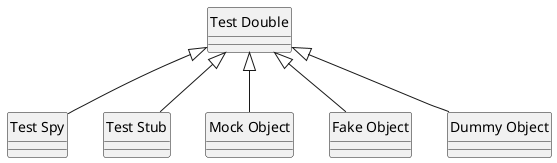 @startuml

class TestDouble as "Test Double"

together {
  class Dummy as "Dummy Object"
  class Fake as "Fake Object"
  class Mock as "Mock Object"
  class Stub as "Test Stub"
  class Spy as "Test Spy"
}

TestDouble <|-- Dummy
TestDouble <|-- Fake
TestDouble <|-- Mock
TestDouble <|-- Stub
TestDouble <|-- Spy

hide circle

@enduml
